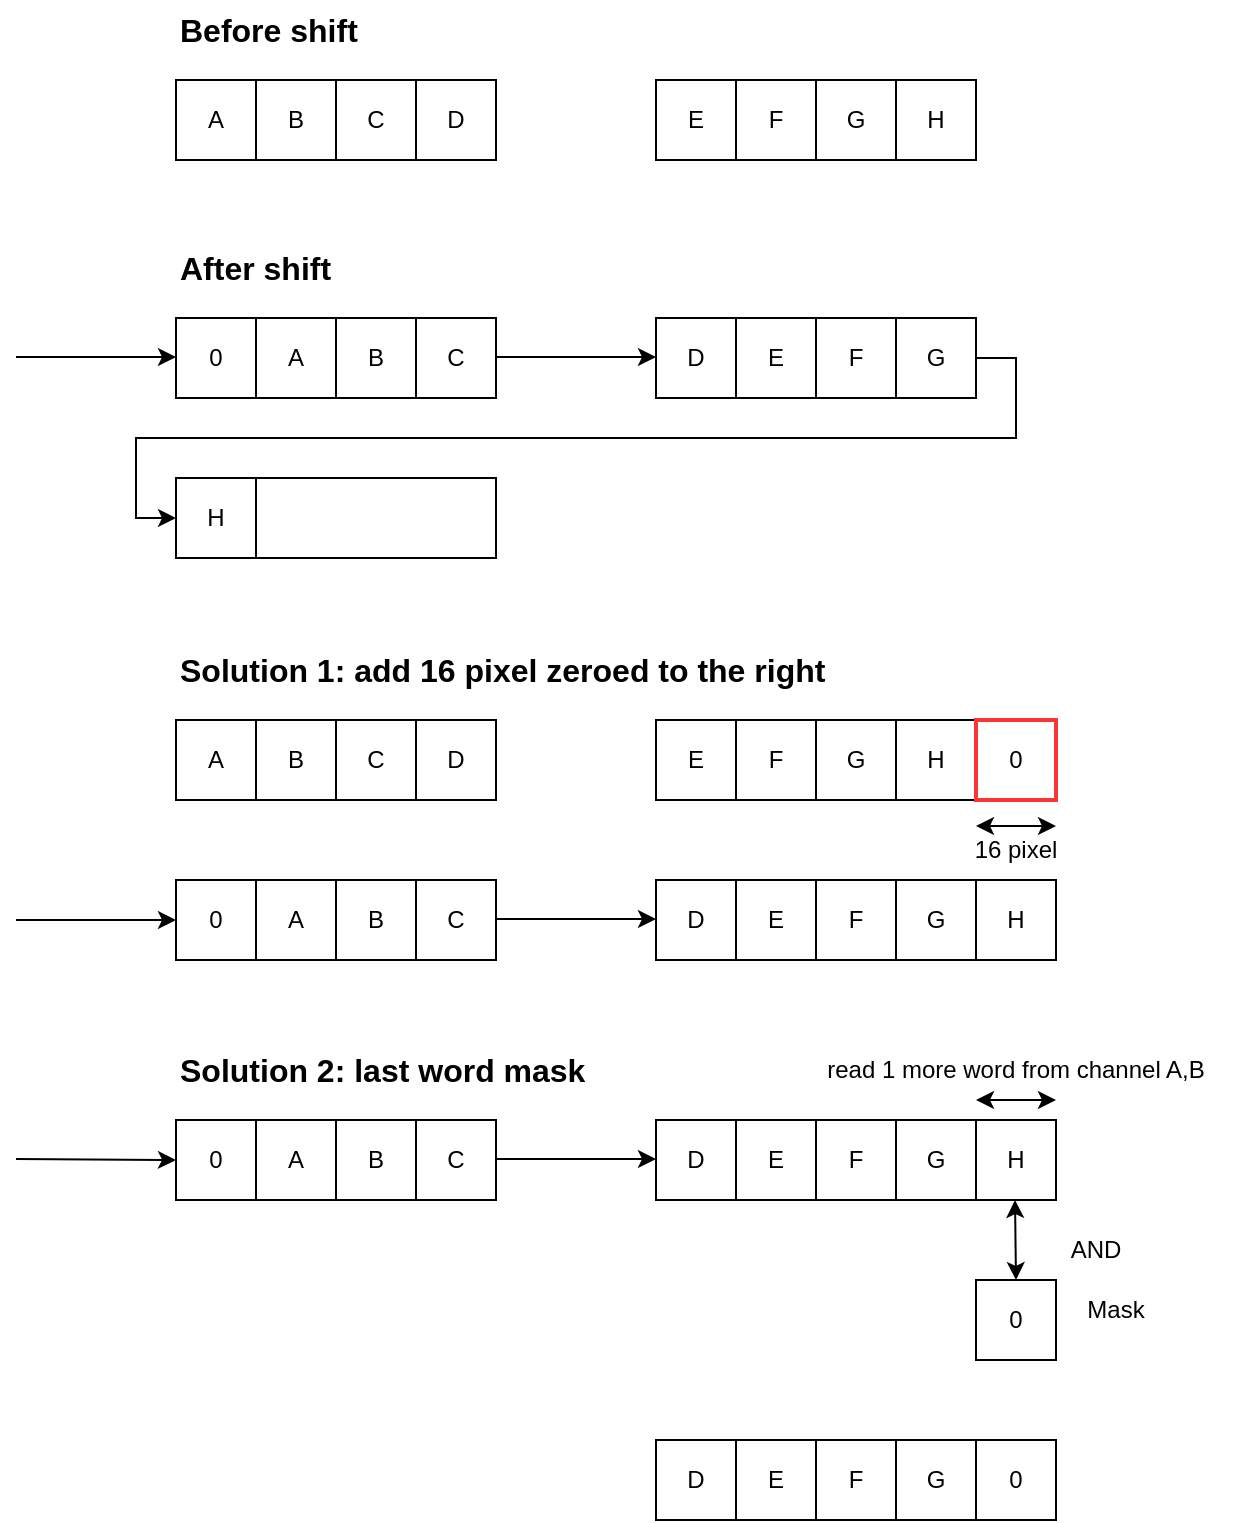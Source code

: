 <mxfile version="24.7.16">
  <diagram name="Pagina-1" id="myn1QHJSKxDFGK9l9JSB">
    <mxGraphModel dx="1042" dy="533" grid="1" gridSize="10" guides="1" tooltips="1" connect="1" arrows="1" fold="1" page="1" pageScale="1" pageWidth="1169" pageHeight="827" math="0" shadow="0">
      <root>
        <mxCell id="0" />
        <mxCell id="1" parent="0" />
        <mxCell id="HODwGx-z2l939eBfWZcS-1" value="" style="rounded=0;whiteSpace=wrap;html=1;" vertex="1" parent="1">
          <mxGeometry x="120" y="159" width="160" height="40" as="geometry" />
        </mxCell>
        <mxCell id="HODwGx-z2l939eBfWZcS-2" value="" style="rounded=0;whiteSpace=wrap;html=1;" vertex="1" parent="1">
          <mxGeometry x="360" y="159" width="160" height="40" as="geometry" />
        </mxCell>
        <mxCell id="HODwGx-z2l939eBfWZcS-4" value="" style="endArrow=classic;html=1;rounded=0;" edge="1" parent="1">
          <mxGeometry width="50" height="50" relative="1" as="geometry">
            <mxPoint x="40" y="178.5" as="sourcePoint" />
            <mxPoint x="120" y="178.5" as="targetPoint" />
          </mxGeometry>
        </mxCell>
        <mxCell id="HODwGx-z2l939eBfWZcS-5" value="" style="endArrow=classic;html=1;rounded=0;" edge="1" parent="1">
          <mxGeometry width="50" height="50" relative="1" as="geometry">
            <mxPoint x="280" y="178.5" as="sourcePoint" />
            <mxPoint x="360" y="178.5" as="targetPoint" />
          </mxGeometry>
        </mxCell>
        <mxCell id="HODwGx-z2l939eBfWZcS-6" value="0" style="rounded=0;whiteSpace=wrap;html=1;" vertex="1" parent="1">
          <mxGeometry x="120" y="159" width="40" height="40" as="geometry" />
        </mxCell>
        <mxCell id="HODwGx-z2l939eBfWZcS-7" value="" style="rounded=0;whiteSpace=wrap;html=1;" vertex="1" parent="1">
          <mxGeometry x="120" y="40" width="160" height="40" as="geometry" />
        </mxCell>
        <mxCell id="HODwGx-z2l939eBfWZcS-8" value="A" style="rounded=0;whiteSpace=wrap;html=1;" vertex="1" parent="1">
          <mxGeometry x="120" y="40" width="40" height="40" as="geometry" />
        </mxCell>
        <mxCell id="HODwGx-z2l939eBfWZcS-9" value="B" style="rounded=0;whiteSpace=wrap;html=1;" vertex="1" parent="1">
          <mxGeometry x="160" y="40" width="40" height="40" as="geometry" />
        </mxCell>
        <mxCell id="HODwGx-z2l939eBfWZcS-10" value="C" style="rounded=0;whiteSpace=wrap;html=1;" vertex="1" parent="1">
          <mxGeometry x="200" y="40" width="40" height="40" as="geometry" />
        </mxCell>
        <mxCell id="HODwGx-z2l939eBfWZcS-11" value="D" style="rounded=0;whiteSpace=wrap;html=1;" vertex="1" parent="1">
          <mxGeometry x="240" y="40" width="40" height="40" as="geometry" />
        </mxCell>
        <mxCell id="HODwGx-z2l939eBfWZcS-12" value="" style="rounded=0;whiteSpace=wrap;html=1;" vertex="1" parent="1">
          <mxGeometry x="360" y="40" width="160" height="40" as="geometry" />
        </mxCell>
        <mxCell id="HODwGx-z2l939eBfWZcS-13" value="E" style="rounded=0;whiteSpace=wrap;html=1;" vertex="1" parent="1">
          <mxGeometry x="360" y="40" width="40" height="40" as="geometry" />
        </mxCell>
        <mxCell id="HODwGx-z2l939eBfWZcS-14" value="F" style="rounded=0;whiteSpace=wrap;html=1;" vertex="1" parent="1">
          <mxGeometry x="400" y="40" width="40" height="40" as="geometry" />
        </mxCell>
        <mxCell id="HODwGx-z2l939eBfWZcS-15" value="G" style="rounded=0;whiteSpace=wrap;html=1;" vertex="1" parent="1">
          <mxGeometry x="440" y="40" width="40" height="40" as="geometry" />
        </mxCell>
        <mxCell id="HODwGx-z2l939eBfWZcS-16" value="H" style="rounded=0;whiteSpace=wrap;html=1;" vertex="1" parent="1">
          <mxGeometry x="480" y="40" width="40" height="40" as="geometry" />
        </mxCell>
        <mxCell id="HODwGx-z2l939eBfWZcS-17" value="A" style="rounded=0;whiteSpace=wrap;html=1;" vertex="1" parent="1">
          <mxGeometry x="160" y="159" width="40" height="40" as="geometry" />
        </mxCell>
        <mxCell id="HODwGx-z2l939eBfWZcS-18" value="B" style="rounded=0;whiteSpace=wrap;html=1;" vertex="1" parent="1">
          <mxGeometry x="200" y="159" width="40" height="40" as="geometry" />
        </mxCell>
        <mxCell id="HODwGx-z2l939eBfWZcS-19" value="C" style="rounded=0;whiteSpace=wrap;html=1;" vertex="1" parent="1">
          <mxGeometry x="240" y="159" width="40" height="40" as="geometry" />
        </mxCell>
        <mxCell id="HODwGx-z2l939eBfWZcS-20" value="D" style="rounded=0;whiteSpace=wrap;html=1;" vertex="1" parent="1">
          <mxGeometry x="360" y="159" width="40" height="40" as="geometry" />
        </mxCell>
        <mxCell id="HODwGx-z2l939eBfWZcS-21" value="E" style="rounded=0;whiteSpace=wrap;html=1;" vertex="1" parent="1">
          <mxGeometry x="400" y="159" width="40" height="40" as="geometry" />
        </mxCell>
        <mxCell id="HODwGx-z2l939eBfWZcS-22" value="F" style="rounded=0;whiteSpace=wrap;html=1;" vertex="1" parent="1">
          <mxGeometry x="440" y="159" width="40" height="40" as="geometry" />
        </mxCell>
        <mxCell id="HODwGx-z2l939eBfWZcS-26" style="edgeStyle=orthogonalEdgeStyle;rounded=0;orthogonalLoop=1;jettySize=auto;html=1;entryX=0;entryY=0.5;entryDx=0;entryDy=0;exitX=1;exitY=0.5;exitDx=0;exitDy=0;" edge="1" parent="1" source="HODwGx-z2l939eBfWZcS-23" target="HODwGx-z2l939eBfWZcS-25">
          <mxGeometry relative="1" as="geometry" />
        </mxCell>
        <mxCell id="HODwGx-z2l939eBfWZcS-23" value="G" style="rounded=0;whiteSpace=wrap;html=1;" vertex="1" parent="1">
          <mxGeometry x="480" y="159" width="40" height="40" as="geometry" />
        </mxCell>
        <mxCell id="HODwGx-z2l939eBfWZcS-24" value="" style="rounded=0;whiteSpace=wrap;html=1;" vertex="1" parent="1">
          <mxGeometry x="120" y="239" width="160" height="40" as="geometry" />
        </mxCell>
        <mxCell id="HODwGx-z2l939eBfWZcS-25" value="H" style="rounded=0;whiteSpace=wrap;html=1;" vertex="1" parent="1">
          <mxGeometry x="120" y="239" width="40" height="40" as="geometry" />
        </mxCell>
        <mxCell id="HODwGx-z2l939eBfWZcS-27" value="&lt;b&gt;&lt;font style=&quot;font-size: 16px;&quot;&gt;Before shift&lt;/font&gt;&lt;/b&gt;" style="text;html=1;align=left;verticalAlign=middle;whiteSpace=wrap;rounded=0;" vertex="1" parent="1">
          <mxGeometry x="120" width="110" height="30" as="geometry" />
        </mxCell>
        <mxCell id="HODwGx-z2l939eBfWZcS-28" value="&lt;b&gt;&lt;font style=&quot;font-size: 16px;&quot;&gt;After shift&lt;/font&gt;&lt;/b&gt;" style="text;html=1;align=left;verticalAlign=middle;whiteSpace=wrap;rounded=0;" vertex="1" parent="1">
          <mxGeometry x="120" y="119" width="110" height="30" as="geometry" />
        </mxCell>
        <mxCell id="HODwGx-z2l939eBfWZcS-29" value="" style="rounded=0;whiteSpace=wrap;html=1;" vertex="1" parent="1">
          <mxGeometry x="120" y="560" width="160" height="40" as="geometry" />
        </mxCell>
        <mxCell id="HODwGx-z2l939eBfWZcS-30" value="" style="rounded=0;whiteSpace=wrap;html=1;" vertex="1" parent="1">
          <mxGeometry x="360" y="560" width="200" height="40" as="geometry" />
        </mxCell>
        <mxCell id="HODwGx-z2l939eBfWZcS-31" value="" style="endArrow=classic;html=1;rounded=0;entryX=0;entryY=0.5;entryDx=0;entryDy=0;" edge="1" parent="1" target="HODwGx-z2l939eBfWZcS-33">
          <mxGeometry width="50" height="50" relative="1" as="geometry">
            <mxPoint x="40" y="579.5" as="sourcePoint" />
            <mxPoint x="80" y="580" as="targetPoint" />
          </mxGeometry>
        </mxCell>
        <mxCell id="HODwGx-z2l939eBfWZcS-32" value="" style="endArrow=classic;html=1;rounded=0;" edge="1" parent="1">
          <mxGeometry width="50" height="50" relative="1" as="geometry">
            <mxPoint x="280" y="579.5" as="sourcePoint" />
            <mxPoint x="360" y="579.5" as="targetPoint" />
          </mxGeometry>
        </mxCell>
        <mxCell id="HODwGx-z2l939eBfWZcS-33" value="0" style="rounded=0;whiteSpace=wrap;html=1;" vertex="1" parent="1">
          <mxGeometry x="120" y="560" width="40" height="40" as="geometry" />
        </mxCell>
        <mxCell id="HODwGx-z2l939eBfWZcS-34" value="A" style="rounded=0;whiteSpace=wrap;html=1;" vertex="1" parent="1">
          <mxGeometry x="160" y="560" width="40" height="40" as="geometry" />
        </mxCell>
        <mxCell id="HODwGx-z2l939eBfWZcS-35" value="B" style="rounded=0;whiteSpace=wrap;html=1;" vertex="1" parent="1">
          <mxGeometry x="200" y="560" width="40" height="40" as="geometry" />
        </mxCell>
        <mxCell id="HODwGx-z2l939eBfWZcS-36" value="C" style="rounded=0;whiteSpace=wrap;html=1;" vertex="1" parent="1">
          <mxGeometry x="240" y="560" width="40" height="40" as="geometry" />
        </mxCell>
        <mxCell id="HODwGx-z2l939eBfWZcS-37" value="D" style="rounded=0;whiteSpace=wrap;html=1;" vertex="1" parent="1">
          <mxGeometry x="360" y="560" width="40" height="40" as="geometry" />
        </mxCell>
        <mxCell id="HODwGx-z2l939eBfWZcS-38" value="E" style="rounded=0;whiteSpace=wrap;html=1;" vertex="1" parent="1">
          <mxGeometry x="400" y="560" width="40" height="40" as="geometry" />
        </mxCell>
        <mxCell id="HODwGx-z2l939eBfWZcS-39" value="F" style="rounded=0;whiteSpace=wrap;html=1;" vertex="1" parent="1">
          <mxGeometry x="440" y="560" width="40" height="40" as="geometry" />
        </mxCell>
        <mxCell id="HODwGx-z2l939eBfWZcS-41" value="G" style="rounded=0;whiteSpace=wrap;html=1;" vertex="1" parent="1">
          <mxGeometry x="480" y="560" width="40" height="40" as="geometry" />
        </mxCell>
        <mxCell id="HODwGx-z2l939eBfWZcS-43" value="H" style="rounded=0;whiteSpace=wrap;html=1;" vertex="1" parent="1">
          <mxGeometry x="520" y="560" width="40" height="40" as="geometry" />
        </mxCell>
        <mxCell id="HODwGx-z2l939eBfWZcS-44" value="&lt;b&gt;&lt;font style=&quot;font-size: 16px;&quot;&gt;Solution 2: last word mask&lt;/font&gt;&lt;/b&gt;" style="text;html=1;align=left;verticalAlign=middle;whiteSpace=wrap;rounded=0;" vertex="1" parent="1">
          <mxGeometry x="120" y="520" width="220" height="30" as="geometry" />
        </mxCell>
        <mxCell id="HODwGx-z2l939eBfWZcS-45" value="0" style="rounded=0;whiteSpace=wrap;html=1;" vertex="1" parent="1">
          <mxGeometry x="520" y="640" width="40" height="40" as="geometry" />
        </mxCell>
        <mxCell id="HODwGx-z2l939eBfWZcS-46" value="Mask" style="text;html=1;align=center;verticalAlign=middle;whiteSpace=wrap;rounded=0;" vertex="1" parent="1">
          <mxGeometry x="560" y="640" width="60" height="30" as="geometry" />
        </mxCell>
        <mxCell id="HODwGx-z2l939eBfWZcS-47" value="" style="rounded=0;whiteSpace=wrap;html=1;" vertex="1" parent="1">
          <mxGeometry x="360" y="720" width="200" height="40" as="geometry" />
        </mxCell>
        <mxCell id="HODwGx-z2l939eBfWZcS-48" value="D" style="rounded=0;whiteSpace=wrap;html=1;" vertex="1" parent="1">
          <mxGeometry x="360" y="720" width="40" height="40" as="geometry" />
        </mxCell>
        <mxCell id="HODwGx-z2l939eBfWZcS-49" value="E" style="rounded=0;whiteSpace=wrap;html=1;" vertex="1" parent="1">
          <mxGeometry x="400" y="720" width="40" height="40" as="geometry" />
        </mxCell>
        <mxCell id="HODwGx-z2l939eBfWZcS-50" value="F" style="rounded=0;whiteSpace=wrap;html=1;" vertex="1" parent="1">
          <mxGeometry x="440" y="720" width="40" height="40" as="geometry" />
        </mxCell>
        <mxCell id="HODwGx-z2l939eBfWZcS-51" value="G" style="rounded=0;whiteSpace=wrap;html=1;" vertex="1" parent="1">
          <mxGeometry x="480" y="720" width="40" height="40" as="geometry" />
        </mxCell>
        <mxCell id="HODwGx-z2l939eBfWZcS-52" value="0" style="rounded=0;whiteSpace=wrap;html=1;" vertex="1" parent="1">
          <mxGeometry x="520" y="720" width="40" height="40" as="geometry" />
        </mxCell>
        <mxCell id="HODwGx-z2l939eBfWZcS-53" value="" style="endArrow=classic;startArrow=classic;html=1;rounded=0;" edge="1" parent="1">
          <mxGeometry width="50" height="50" relative="1" as="geometry">
            <mxPoint x="540" y="640" as="sourcePoint" />
            <mxPoint x="539.5" y="600" as="targetPoint" />
          </mxGeometry>
        </mxCell>
        <mxCell id="HODwGx-z2l939eBfWZcS-57" value="AND" style="text;html=1;align=center;verticalAlign=middle;whiteSpace=wrap;rounded=0;" vertex="1" parent="1">
          <mxGeometry x="550" y="610" width="60" height="30" as="geometry" />
        </mxCell>
        <mxCell id="HODwGx-z2l939eBfWZcS-85" value="" style="rounded=0;whiteSpace=wrap;html=1;" vertex="1" parent="1">
          <mxGeometry x="360" y="440" width="200" height="40" as="geometry" />
        </mxCell>
        <mxCell id="HODwGx-z2l939eBfWZcS-86" value="" style="endArrow=classic;html=1;rounded=0;" edge="1" parent="1">
          <mxGeometry width="50" height="50" relative="1" as="geometry">
            <mxPoint x="40" y="460" as="sourcePoint" />
            <mxPoint x="120" y="460" as="targetPoint" />
          </mxGeometry>
        </mxCell>
        <mxCell id="HODwGx-z2l939eBfWZcS-87" value="" style="endArrow=classic;html=1;rounded=0;" edge="1" parent="1">
          <mxGeometry width="50" height="50" relative="1" as="geometry">
            <mxPoint x="280" y="459.5" as="sourcePoint" />
            <mxPoint x="360" y="459.5" as="targetPoint" />
          </mxGeometry>
        </mxCell>
        <mxCell id="HODwGx-z2l939eBfWZcS-89" value="A" style="rounded=0;whiteSpace=wrap;html=1;" vertex="1" parent="1">
          <mxGeometry x="160" y="440" width="40" height="40" as="geometry" />
        </mxCell>
        <mxCell id="HODwGx-z2l939eBfWZcS-90" value="B" style="rounded=0;whiteSpace=wrap;html=1;" vertex="1" parent="1">
          <mxGeometry x="200" y="440" width="40" height="40" as="geometry" />
        </mxCell>
        <mxCell id="HODwGx-z2l939eBfWZcS-91" value="C" style="rounded=0;whiteSpace=wrap;html=1;" vertex="1" parent="1">
          <mxGeometry x="240" y="440" width="40" height="40" as="geometry" />
        </mxCell>
        <mxCell id="HODwGx-z2l939eBfWZcS-93" value="E" style="rounded=0;whiteSpace=wrap;html=1;" vertex="1" parent="1">
          <mxGeometry x="400" y="440" width="40" height="40" as="geometry" />
        </mxCell>
        <mxCell id="HODwGx-z2l939eBfWZcS-94" value="F" style="rounded=0;whiteSpace=wrap;html=1;" vertex="1" parent="1">
          <mxGeometry x="440" y="440" width="40" height="40" as="geometry" />
        </mxCell>
        <mxCell id="HODwGx-z2l939eBfWZcS-95" value="G" style="rounded=0;whiteSpace=wrap;html=1;" vertex="1" parent="1">
          <mxGeometry x="480" y="440" width="40" height="40" as="geometry" />
        </mxCell>
        <mxCell id="HODwGx-z2l939eBfWZcS-96" value="H" style="rounded=0;whiteSpace=wrap;html=1;" vertex="1" parent="1">
          <mxGeometry x="520" y="440" width="40" height="40" as="geometry" />
        </mxCell>
        <mxCell id="HODwGx-z2l939eBfWZcS-97" value="&lt;b&gt;&lt;font style=&quot;font-size: 16px;&quot;&gt;Solution 1: add 16 pixel zeroed to the right&lt;/font&gt;&lt;/b&gt;" style="text;html=1;align=left;verticalAlign=middle;whiteSpace=wrap;rounded=0;" vertex="1" parent="1">
          <mxGeometry x="120" y="320" width="350" height="30" as="geometry" />
        </mxCell>
        <mxCell id="HODwGx-z2l939eBfWZcS-108" value="0" style="rounded=0;whiteSpace=wrap;html=1;" vertex="1" parent="1">
          <mxGeometry x="120" y="440" width="40" height="40" as="geometry" />
        </mxCell>
        <mxCell id="HODwGx-z2l939eBfWZcS-109" value="" style="rounded=0;whiteSpace=wrap;html=1;" vertex="1" parent="1">
          <mxGeometry x="120" y="360" width="160" height="40" as="geometry" />
        </mxCell>
        <mxCell id="HODwGx-z2l939eBfWZcS-110" value="A" style="rounded=0;whiteSpace=wrap;html=1;" vertex="1" parent="1">
          <mxGeometry x="120" y="360" width="40" height="40" as="geometry" />
        </mxCell>
        <mxCell id="HODwGx-z2l939eBfWZcS-111" value="B" style="rounded=0;whiteSpace=wrap;html=1;" vertex="1" parent="1">
          <mxGeometry x="160" y="360" width="40" height="40" as="geometry" />
        </mxCell>
        <mxCell id="HODwGx-z2l939eBfWZcS-112" value="C" style="rounded=0;whiteSpace=wrap;html=1;" vertex="1" parent="1">
          <mxGeometry x="200" y="360" width="40" height="40" as="geometry" />
        </mxCell>
        <mxCell id="HODwGx-z2l939eBfWZcS-113" value="D" style="rounded=0;whiteSpace=wrap;html=1;" vertex="1" parent="1">
          <mxGeometry x="240" y="360" width="40" height="40" as="geometry" />
        </mxCell>
        <mxCell id="HODwGx-z2l939eBfWZcS-114" value="" style="rounded=0;whiteSpace=wrap;html=1;" vertex="1" parent="1">
          <mxGeometry x="360" y="360" width="160" height="40" as="geometry" />
        </mxCell>
        <mxCell id="HODwGx-z2l939eBfWZcS-115" value="E" style="rounded=0;whiteSpace=wrap;html=1;" vertex="1" parent="1">
          <mxGeometry x="360" y="360" width="40" height="40" as="geometry" />
        </mxCell>
        <mxCell id="HODwGx-z2l939eBfWZcS-116" value="F" style="rounded=0;whiteSpace=wrap;html=1;" vertex="1" parent="1">
          <mxGeometry x="400" y="360" width="40" height="40" as="geometry" />
        </mxCell>
        <mxCell id="HODwGx-z2l939eBfWZcS-117" value="G" style="rounded=0;whiteSpace=wrap;html=1;" vertex="1" parent="1">
          <mxGeometry x="440" y="360" width="40" height="40" as="geometry" />
        </mxCell>
        <mxCell id="HODwGx-z2l939eBfWZcS-118" value="H" style="rounded=0;whiteSpace=wrap;html=1;" vertex="1" parent="1">
          <mxGeometry x="480" y="360" width="40" height="40" as="geometry" />
        </mxCell>
        <mxCell id="HODwGx-z2l939eBfWZcS-120" value="0" style="rounded=0;whiteSpace=wrap;html=1;" vertex="1" parent="1">
          <mxGeometry x="520" y="360" width="40" height="40" as="geometry" />
        </mxCell>
        <mxCell id="HODwGx-z2l939eBfWZcS-121" value="0" style="rounded=0;whiteSpace=wrap;html=1;strokeWidth=2;strokeColor=#FF3333;" vertex="1" parent="1">
          <mxGeometry x="520" y="360" width="40" height="40" as="geometry" />
        </mxCell>
        <mxCell id="HODwGx-z2l939eBfWZcS-122" value="D" style="rounded=0;whiteSpace=wrap;html=1;" vertex="1" parent="1">
          <mxGeometry x="360" y="440" width="40" height="40" as="geometry" />
        </mxCell>
        <mxCell id="HODwGx-z2l939eBfWZcS-124" value="" style="endArrow=classic;startArrow=classic;html=1;rounded=0;" edge="1" parent="1">
          <mxGeometry width="50" height="50" relative="1" as="geometry">
            <mxPoint x="520" y="413" as="sourcePoint" />
            <mxPoint x="560" y="413" as="targetPoint" />
          </mxGeometry>
        </mxCell>
        <mxCell id="HODwGx-z2l939eBfWZcS-125" value="16 pixel" style="text;html=1;align=center;verticalAlign=middle;whiteSpace=wrap;rounded=0;" vertex="1" parent="1">
          <mxGeometry x="510" y="410" width="60" height="30" as="geometry" />
        </mxCell>
        <mxCell id="HODwGx-z2l939eBfWZcS-127" value="" style="endArrow=classic;startArrow=classic;html=1;rounded=0;" edge="1" parent="1">
          <mxGeometry width="50" height="50" relative="1" as="geometry">
            <mxPoint x="520" y="550" as="sourcePoint" />
            <mxPoint x="560" y="550" as="targetPoint" />
          </mxGeometry>
        </mxCell>
        <mxCell id="HODwGx-z2l939eBfWZcS-128" value="read 1 more word from channel A,B" style="text;html=1;align=center;verticalAlign=middle;whiteSpace=wrap;rounded=0;" vertex="1" parent="1">
          <mxGeometry x="430" y="520" width="220" height="30" as="geometry" />
        </mxCell>
      </root>
    </mxGraphModel>
  </diagram>
</mxfile>
